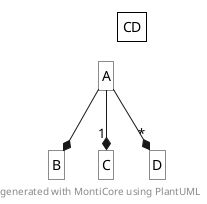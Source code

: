 @startuml
<style>
	classDiagram {
		class {
			BackgroundColor White
			RoundCorner 0
	  }
	  legend {
      BackgroundColor White
      RoundCorner 0
    }
</style>
hide circle
hide empty members
  skinparam classAttributeIconSize 0
legend top right
  CD
end legend
class A
class B
class C
class D
A --* B
A --* "1" C
A --* "*" D
center footer generated with MontiCore using PlantUML
@enduml
